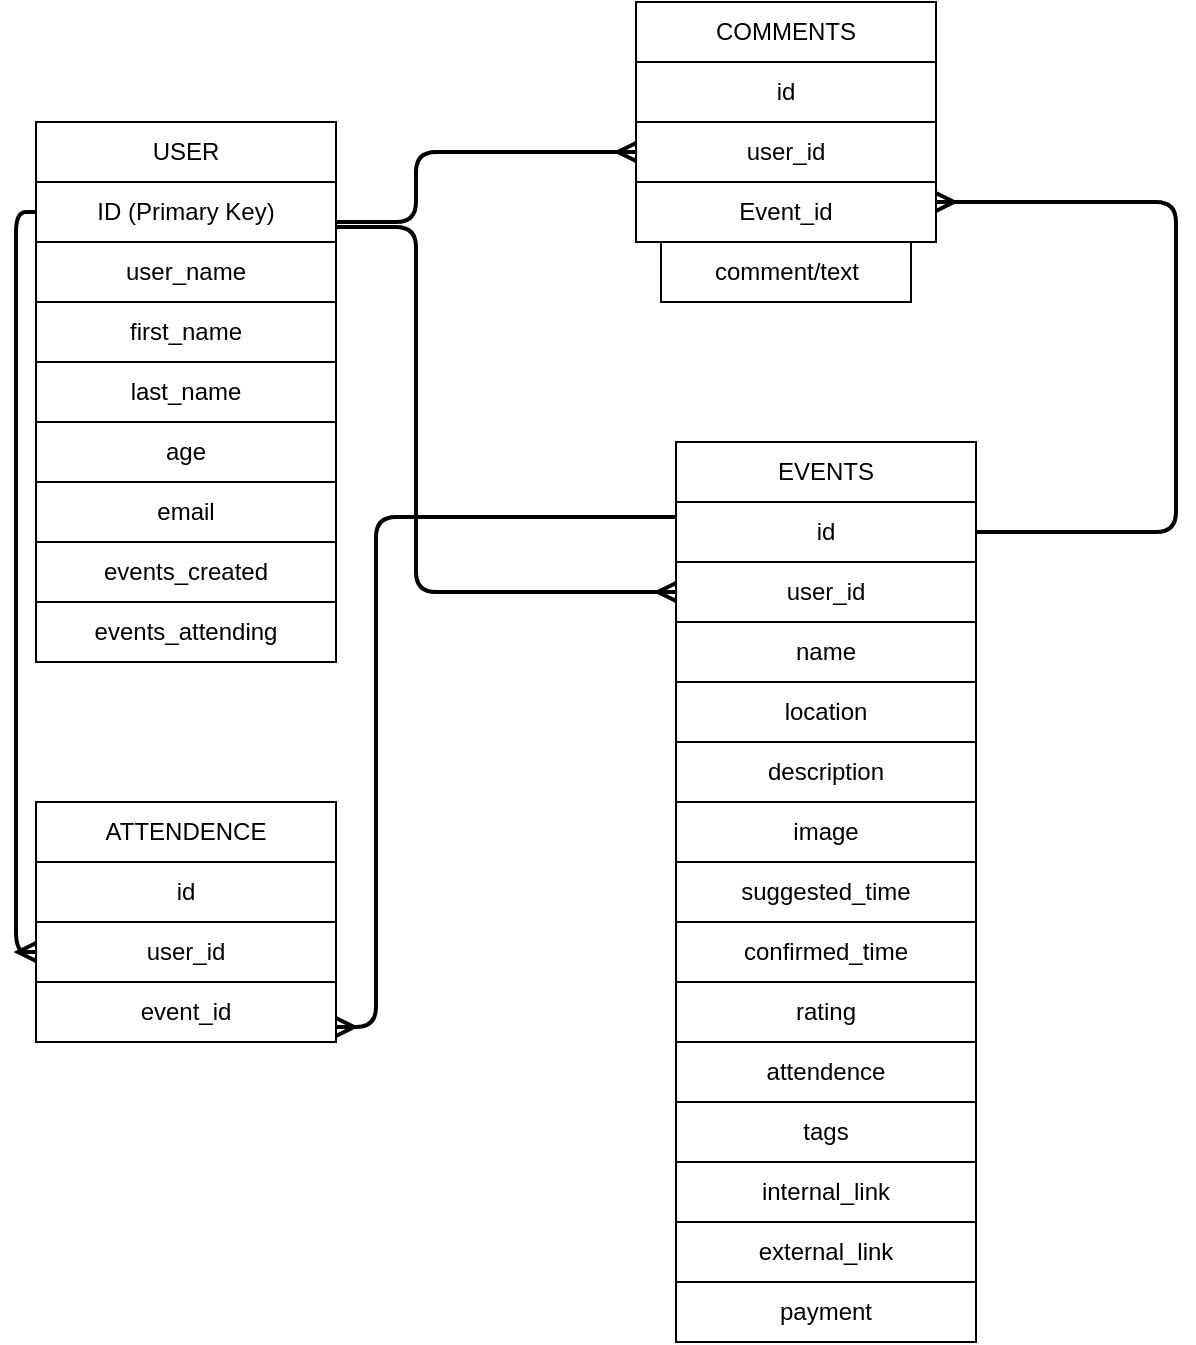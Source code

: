 <mxfile>
    <diagram id="G83bY-ChHnzOf9sp1Rg3" name="Page-1">
        <mxGraphModel dx="1005" dy="528" grid="1" gridSize="10" guides="1" tooltips="1" connect="1" arrows="1" fold="1" page="1" pageScale="1" pageWidth="850" pageHeight="1100" math="0" shadow="0">
            <root>
                <mxCell id="0"/>
                <mxCell id="1" parent="0"/>
                <mxCell id="3" value="" style="rounded=0;whiteSpace=wrap;html=1;" parent="1" vertex="1">
                    <mxGeometry x="60" y="80" width="150" height="270" as="geometry"/>
                </mxCell>
                <mxCell id="4" value="USER" style="rounded=0;whiteSpace=wrap;html=1;" parent="1" vertex="1">
                    <mxGeometry x="60" y="80" width="150" height="30" as="geometry"/>
                </mxCell>
                <mxCell id="5" value="user_name" style="rounded=0;whiteSpace=wrap;html=1;" parent="1" vertex="1">
                    <mxGeometry x="60" y="140" width="150" height="30" as="geometry"/>
                </mxCell>
                <mxCell id="6" value="ID (Primary Key)" style="rounded=0;whiteSpace=wrap;html=1;" parent="1" vertex="1">
                    <mxGeometry x="60" y="110" width="150" height="30" as="geometry"/>
                </mxCell>
                <mxCell id="10" value="" style="edgeStyle=elbowEdgeStyle;elbow=horizontal;endArrow=ERmany;html=1;endFill=0;strokeWidth=2;entryX=0;entryY=0.5;entryDx=0;entryDy=0;exitX=1;exitY=0.75;exitDx=0;exitDy=0;" parent="1" source="6" target="15" edge="1">
                    <mxGeometry width="50" height="50" relative="1" as="geometry">
                        <mxPoint x="210" y="120" as="sourcePoint"/>
                        <mxPoint x="280" y="230" as="targetPoint"/>
                        <Array as="points">
                            <mxPoint x="250" y="205"/>
                        </Array>
                    </mxGeometry>
                </mxCell>
                <mxCell id="13" value="" style="rounded=0;whiteSpace=wrap;html=1;" parent="1" vertex="1">
                    <mxGeometry x="380" y="240" width="150" height="360" as="geometry"/>
                </mxCell>
                <mxCell id="12" value="EVENTS" style="rounded=0;whiteSpace=wrap;html=1;" parent="1" vertex="1">
                    <mxGeometry x="380" y="240" width="150" height="30" as="geometry"/>
                </mxCell>
                <mxCell id="15" value="user_id" style="rounded=0;whiteSpace=wrap;html=1;" parent="1" vertex="1">
                    <mxGeometry x="380" y="300" width="150" height="30" as="geometry"/>
                </mxCell>
                <mxCell id="16" value="first_name" style="rounded=0;whiteSpace=wrap;html=1;" parent="1" vertex="1">
                    <mxGeometry x="60" y="170" width="150" height="30" as="geometry"/>
                </mxCell>
                <mxCell id="17" value="last_name" style="rounded=0;whiteSpace=wrap;html=1;" parent="1" vertex="1">
                    <mxGeometry x="60" y="200" width="150" height="30" as="geometry"/>
                </mxCell>
                <mxCell id="18" value="id" style="rounded=0;whiteSpace=wrap;html=1;" parent="1" vertex="1">
                    <mxGeometry x="380" y="270" width="150" height="30" as="geometry"/>
                </mxCell>
                <mxCell id="19" value="name" style="rounded=0;whiteSpace=wrap;html=1;" parent="1" vertex="1">
                    <mxGeometry x="380" y="330" width="150" height="30" as="geometry"/>
                </mxCell>
                <mxCell id="20" value="location" style="rounded=0;whiteSpace=wrap;html=1;" parent="1" vertex="1">
                    <mxGeometry x="380" y="360" width="150" height="30" as="geometry"/>
                </mxCell>
                <mxCell id="21" value="" style="rounded=0;whiteSpace=wrap;html=1;" parent="1" vertex="1">
                    <mxGeometry x="360" y="20" width="150" height="120" as="geometry"/>
                </mxCell>
                <mxCell id="22" value="COMMENTS" style="rounded=0;whiteSpace=wrap;html=1;" parent="1" vertex="1">
                    <mxGeometry x="360" y="20" width="150" height="30" as="geometry"/>
                </mxCell>
                <mxCell id="23" value="age" style="rounded=0;whiteSpace=wrap;html=1;" parent="1" vertex="1">
                    <mxGeometry x="60" y="230" width="150" height="30" as="geometry"/>
                </mxCell>
                <mxCell id="24" value="email&lt;span style=&quot;color: rgba(0 , 0 , 0 , 0) ; font-family: monospace ; font-size: 0px&quot;&gt;%3CmxGraphModel%3E%3Croot%3E%3CmxCell%20id%3D%220%22%2F%3E%3CmxCell%20id%3D%221%22%20parent%3D%220%22%2F%3E%3CmxCell%20id%3D%222%22%20value%3D%22age%22%20style%3D%22rounded%3D0%3BwhiteSpace%3Dwrap%3Bhtml%3D1%3B%22%20vertex%3D%221%22%20parent%3D%221%22%3E%3CmxGeometry%20x%3D%2260%22%20y%3D%22230%22%20width%3D%22150%22%20height%3D%2230%22%20as%3D%22geometry%22%2F%3E%3C%2FmxCell%3E%3C%2Froot%3E%3C%2FmxGraphModel%3E&lt;/span&gt;" style="rounded=0;whiteSpace=wrap;html=1;" parent="1" vertex="1">
                    <mxGeometry x="60" y="260" width="150" height="30" as="geometry"/>
                </mxCell>
                <mxCell id="25" value="events_created" style="rounded=0;whiteSpace=wrap;html=1;" parent="1" vertex="1">
                    <mxGeometry x="60" y="290" width="150" height="30" as="geometry"/>
                </mxCell>
                <mxCell id="27" value="events_attending" style="rounded=0;whiteSpace=wrap;html=1;" parent="1" vertex="1">
                    <mxGeometry x="60" y="320" width="150" height="30" as="geometry"/>
                </mxCell>
                <mxCell id="28" value="description" style="rounded=0;whiteSpace=wrap;html=1;" parent="1" vertex="1">
                    <mxGeometry x="380" y="390" width="150" height="30" as="geometry"/>
                </mxCell>
                <mxCell id="29" value="image" style="rounded=0;whiteSpace=wrap;html=1;" parent="1" vertex="1">
                    <mxGeometry x="380" y="420" width="150" height="30" as="geometry"/>
                </mxCell>
                <mxCell id="30" value="suggested_time" style="rounded=0;whiteSpace=wrap;html=1;" parent="1" vertex="1">
                    <mxGeometry x="380" y="450" width="150" height="30" as="geometry"/>
                </mxCell>
                <mxCell id="31" value="confirmed_time" style="rounded=0;whiteSpace=wrap;html=1;" parent="1" vertex="1">
                    <mxGeometry x="380" y="480" width="150" height="30" as="geometry"/>
                </mxCell>
                <mxCell id="32" value="rating" style="rounded=0;whiteSpace=wrap;html=1;" parent="1" vertex="1">
                    <mxGeometry x="380" y="510" width="150" height="30" as="geometry"/>
                </mxCell>
                <mxCell id="34" value="attendence" style="rounded=0;whiteSpace=wrap;html=1;" parent="1" vertex="1">
                    <mxGeometry x="380" y="540" width="150" height="30" as="geometry"/>
                </mxCell>
                <mxCell id="35" value="tags" style="rounded=0;whiteSpace=wrap;html=1;" parent="1" vertex="1">
                    <mxGeometry x="380" y="570" width="150" height="30" as="geometry"/>
                </mxCell>
                <mxCell id="40" value="internal_link&lt;span style=&quot;color: rgba(0 , 0 , 0 , 0) ; font-family: monospace ; font-size: 0px&quot;&gt;%3CmxGraphModel%3E%3Croot%3E%3CmxCell%20id%3D%220%22%2F%3E%3CmxCell%20id%3D%221%22%20parent%3D%220%22%2F%3E%3CmxCell%20id%3D%222%22%20value%3D%22tags%22%20style%3D%22rounded%3D0%3BwhiteSpace%3Dwrap%3Bhtml%3D1%3B%22%20vertex%3D%221%22%20parent%3D%221%22%3E%3CmxGeometry%20x%3D%22310%22%20y%3D%22490%22%20width%3D%22150%22%20height%3D%2230%22%20as%3D%22geometry%22%2F%3E%3C%2FmxCell%3E%3C%2Froot%3E%3C%2FmxGraphModel%3E&lt;/span&gt;&lt;span style=&quot;color: rgba(0 , 0 , 0 , 0) ; font-family: monospace ; font-size: 0px&quot;&gt;%3CmxGraphModel%3E%3Croot%3E%3CmxCell%20id%3D%220%22%2F%3E%3CmxCell%20id%3D%221%22%20parent%3D%220%22%2F%3E%3CmxCell%20id%3D%222%22%20value%3D%22tags%22%20style%3D%22rounded%3D0%3BwhiteSpace%3Dwrap%3Bhtml%3D1%3B%22%20vertex%3D%221%22%20parent%3D%221%22%3E%3CmxGeometry%20x%3D%22310%22%20y%3D%22490%22%20width%3D%22150%22%20height%3D%2230%22%20as%3D%22geometry%22%2F%3E%3C%2FmxCell%3E%3C%2Froot%3E%3C%2FmxGraphModel%3E&lt;/span&gt;" style="rounded=0;whiteSpace=wrap;html=1;" parent="1" vertex="1">
                    <mxGeometry x="380" y="600" width="150" height="30" as="geometry"/>
                </mxCell>
                <mxCell id="41" value="external_link" style="rounded=0;whiteSpace=wrap;html=1;" parent="1" vertex="1">
                    <mxGeometry x="380" y="630" width="150" height="30" as="geometry"/>
                </mxCell>
                <mxCell id="42" value="payment" style="rounded=0;whiteSpace=wrap;html=1;" parent="1" vertex="1">
                    <mxGeometry x="380" y="660" width="150" height="30" as="geometry"/>
                </mxCell>
                <mxCell id="43" value="id" style="rounded=0;whiteSpace=wrap;html=1;" parent="1" vertex="1">
                    <mxGeometry x="360" y="50" width="150" height="30" as="geometry"/>
                </mxCell>
                <mxCell id="44" value="Event_id" style="rounded=0;whiteSpace=wrap;html=1;" parent="1" vertex="1">
                    <mxGeometry x="360" y="110" width="150" height="30" as="geometry"/>
                </mxCell>
                <mxCell id="45" value="user_id" style="rounded=0;whiteSpace=wrap;html=1;" parent="1" vertex="1">
                    <mxGeometry x="360" y="80" width="150" height="30" as="geometry"/>
                </mxCell>
                <mxCell id="46" value="" style="edgeStyle=elbowEdgeStyle;elbow=horizontal;endArrow=ERmany;html=1;endFill=0;strokeWidth=2;exitX=1;exitY=0.5;exitDx=0;exitDy=0;entryX=1;entryY=0.333;entryDx=0;entryDy=0;entryPerimeter=0;" parent="1" source="18" target="44" edge="1">
                    <mxGeometry width="50" height="50" relative="1" as="geometry">
                        <mxPoint x="460" y="177.5" as="sourcePoint"/>
                        <mxPoint x="520" y="130" as="targetPoint"/>
                        <Array as="points">
                            <mxPoint x="630" y="220"/>
                        </Array>
                    </mxGeometry>
                </mxCell>
                <mxCell id="47" value="" style="edgeStyle=elbowEdgeStyle;elbow=horizontal;endArrow=ERmany;html=1;endFill=0;strokeWidth=2;entryX=0;entryY=0.5;entryDx=0;entryDy=0;exitX=1;exitY=0.75;exitDx=0;exitDy=0;" parent="1" target="45" edge="1">
                    <mxGeometry width="50" height="50" relative="1" as="geometry">
                        <mxPoint x="210" y="130" as="sourcePoint"/>
                        <mxPoint x="310" y="312.5" as="targetPoint"/>
                        <Array as="points">
                            <mxPoint x="250" y="202.5"/>
                        </Array>
                    </mxGeometry>
                </mxCell>
                <mxCell id="48" value="" style="shape=ext;double=1;rounded=0;whiteSpace=wrap;html=1;" parent="1" vertex="1">
                    <mxGeometry x="60" y="420" width="150" height="120" as="geometry"/>
                </mxCell>
                <mxCell id="49" value="ATTENDENCE" style="rounded=0;whiteSpace=wrap;html=1;" parent="1" vertex="1">
                    <mxGeometry x="60" y="420" width="150" height="30" as="geometry"/>
                </mxCell>
                <mxCell id="50" value="id" style="rounded=0;whiteSpace=wrap;html=1;" parent="1" vertex="1">
                    <mxGeometry x="60" y="450" width="150" height="30" as="geometry"/>
                </mxCell>
                <mxCell id="51" value="event_id" style="rounded=0;whiteSpace=wrap;html=1;" parent="1" vertex="1">
                    <mxGeometry x="60" y="510" width="150" height="30" as="geometry"/>
                </mxCell>
                <mxCell id="52" value="user_id" style="rounded=0;whiteSpace=wrap;html=1;" parent="1" vertex="1">
                    <mxGeometry x="60" y="480" width="150" height="30" as="geometry"/>
                </mxCell>
                <mxCell id="54" value="" style="edgeStyle=elbowEdgeStyle;elbow=horizontal;endArrow=ERmany;html=1;endFill=0;strokeWidth=2;exitX=0;exitY=0.5;exitDx=0;exitDy=0;entryX=0;entryY=0.5;entryDx=0;entryDy=0;" parent="1" source="6" target="52" edge="1">
                    <mxGeometry width="50" height="50" relative="1" as="geometry">
                        <mxPoint x="10" y="130" as="sourcePoint"/>
                        <mxPoint x="17.368" y="430" as="targetPoint"/>
                        <Array as="points">
                            <mxPoint x="50" y="202.5"/>
                        </Array>
                    </mxGeometry>
                </mxCell>
                <mxCell id="55" value="" style="edgeStyle=elbowEdgeStyle;elbow=horizontal;endArrow=ERmany;html=1;endFill=0;strokeWidth=2;exitX=0;exitY=0.25;exitDx=0;exitDy=0;entryX=1;entryY=0.75;entryDx=0;entryDy=0;" parent="1" source="18" target="51" edge="1">
                    <mxGeometry width="50" height="50" relative="1" as="geometry">
                        <mxPoint x="220" y="313.75" as="sourcePoint"/>
                        <mxPoint x="230" y="510" as="targetPoint"/>
                        <Array as="points">
                            <mxPoint x="230" y="520"/>
                            <mxPoint x="260" y="386.25"/>
                        </Array>
                    </mxGeometry>
                </mxCell>
                <mxCell id="59" value="comment/text" style="whiteSpace=wrap;html=1;rounded=0;" vertex="1" parent="1">
                    <mxGeometry x="372.5" y="140" width="125" height="30" as="geometry"/>
                </mxCell>
            </root>
        </mxGraphModel>
    </diagram>
</mxfile>